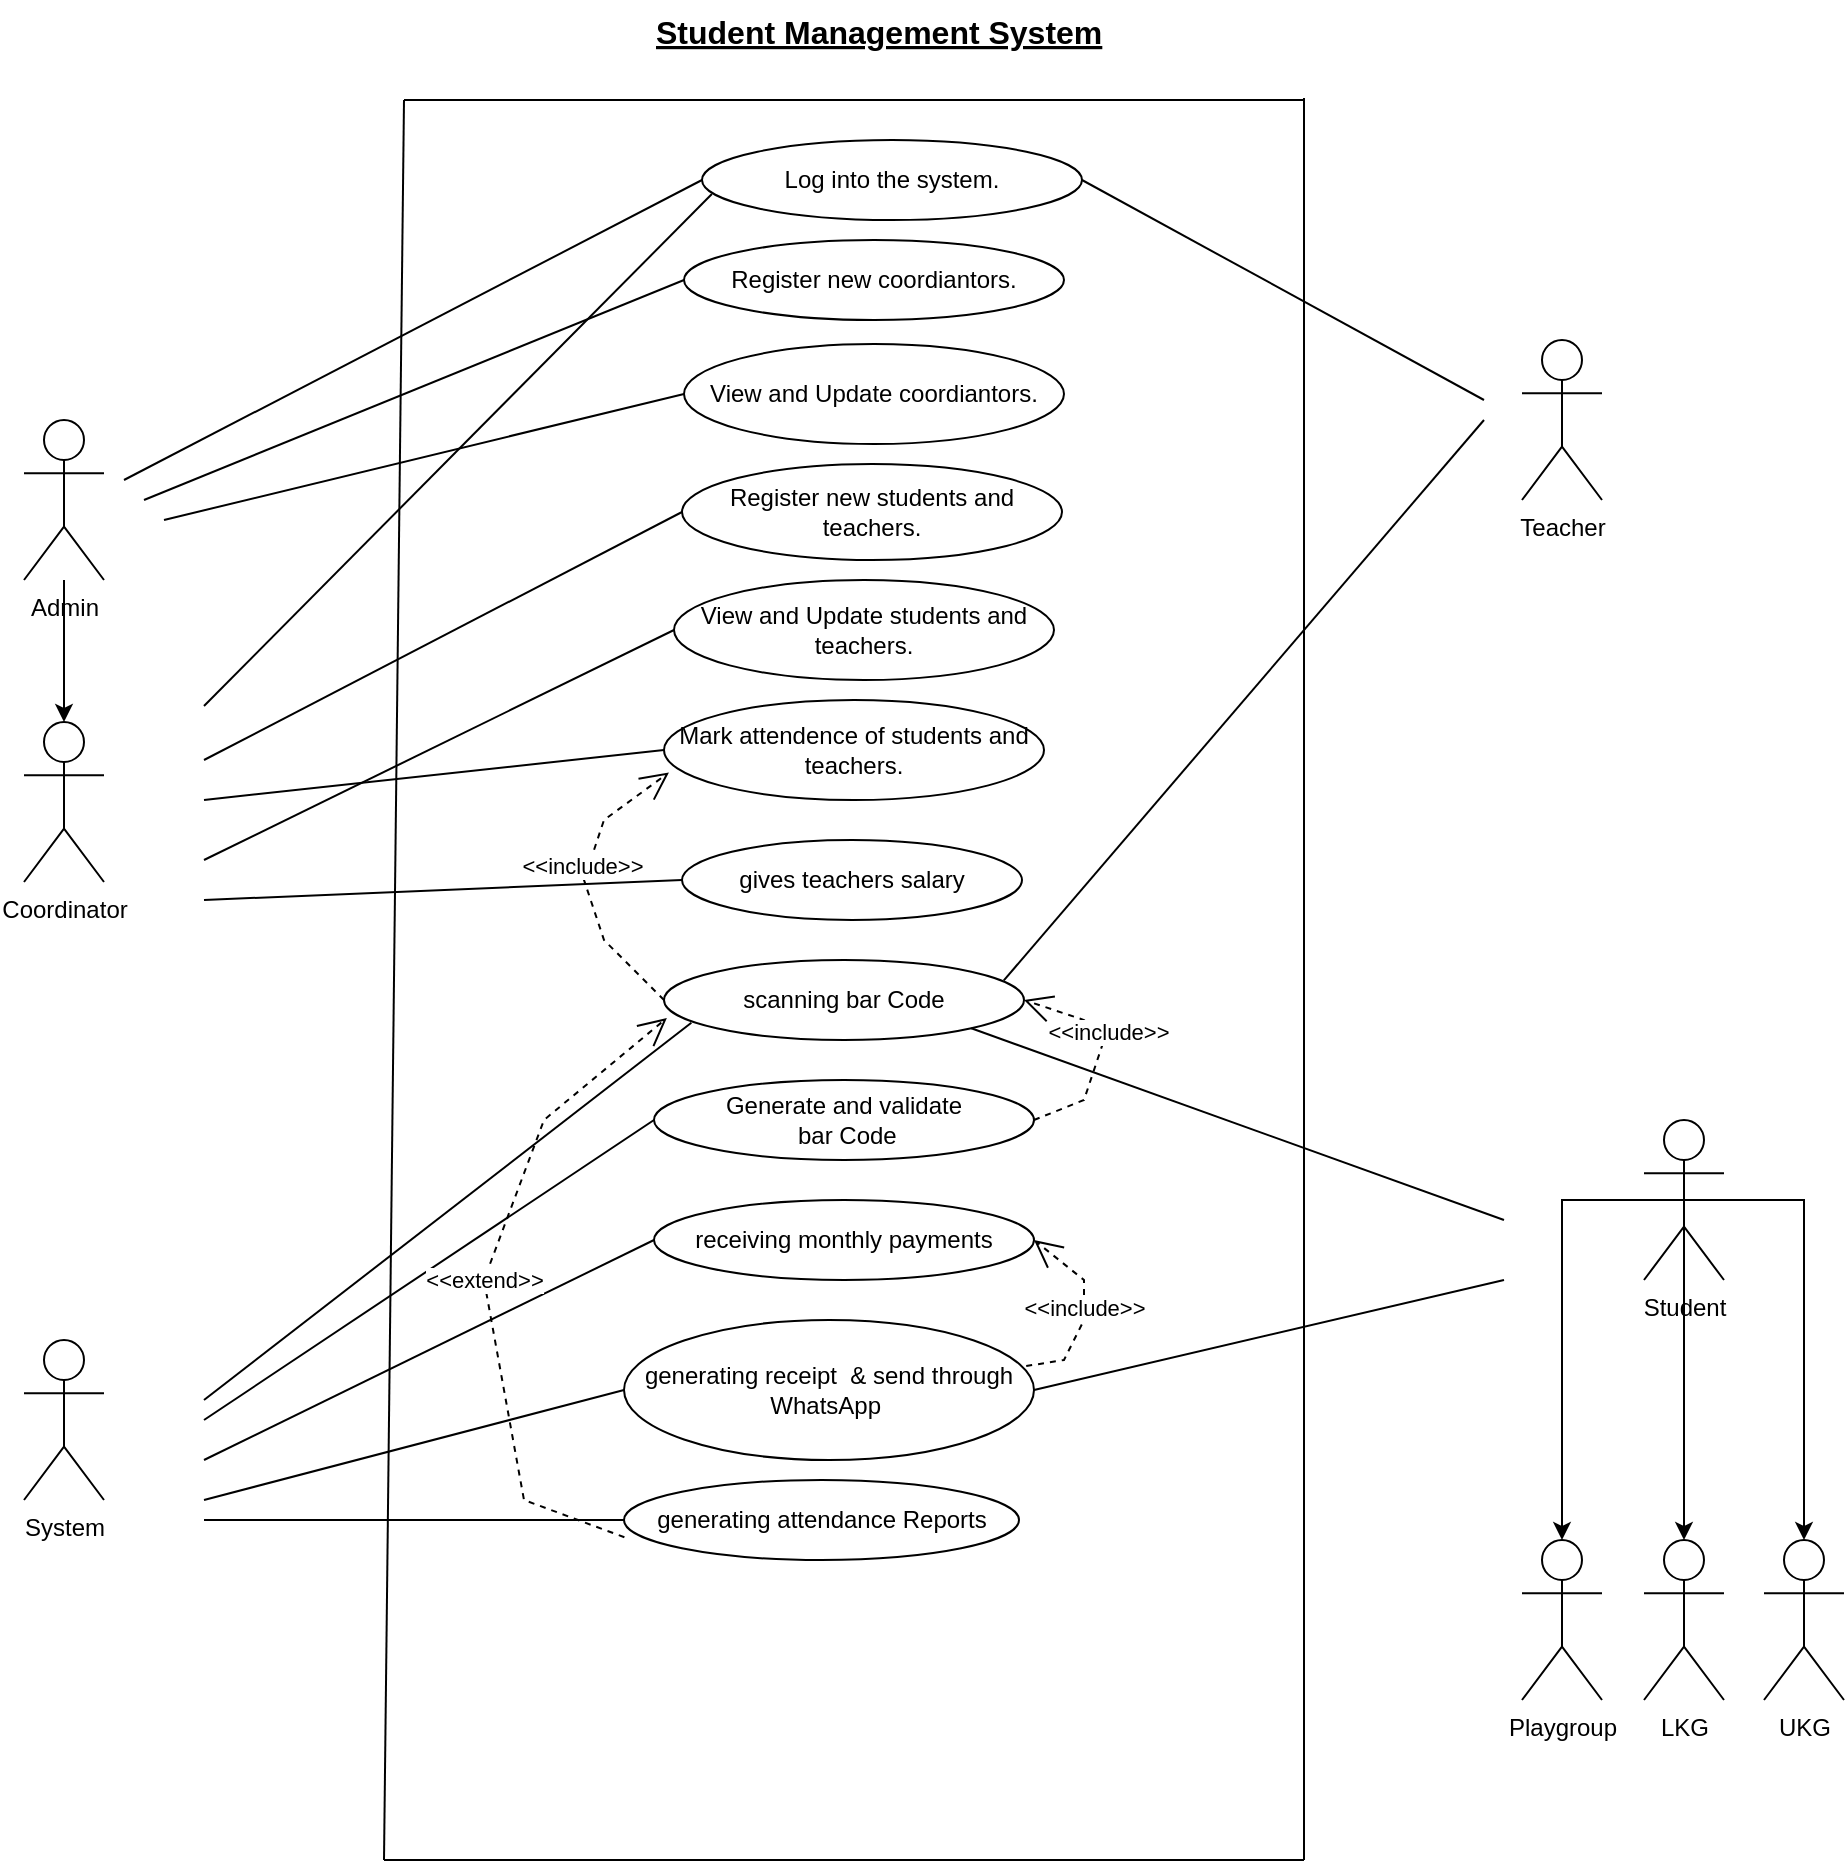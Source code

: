<mxfile version="20.8.23" type="github">
  <diagram name="Page-1" id="ubEjw9Soe5WlUHQYBvOu">
    <mxGraphModel dx="2140" dy="1673" grid="1" gridSize="10" guides="1" tooltips="1" connect="1" arrows="1" fold="1" page="1" pageScale="1" pageWidth="850" pageHeight="1100" math="0" shadow="0">
      <root>
        <mxCell id="0" />
        <mxCell id="1" parent="0" />
        <object label="Teacher" id="Pv28IN-DxyeYV7XUeNie-11">
          <mxCell style="shape=umlActor;verticalLabelPosition=bottom;verticalAlign=top;html=1;" parent="1" vertex="1">
            <mxGeometry x="739" y="-160" width="40" height="80" as="geometry" />
          </mxCell>
        </object>
        <mxCell id="c3HVRP4QYgYHFnV6ZERY-3" value="gives teachers salary" style="ellipse;whiteSpace=wrap;html=1;" parent="1" vertex="1">
          <mxGeometry x="319" y="90" width="170" height="40" as="geometry" />
        </mxCell>
        <mxCell id="c3HVRP4QYgYHFnV6ZERY-4" value="scanning bar Code" style="ellipse;whiteSpace=wrap;html=1;" parent="1" vertex="1">
          <mxGeometry x="310" y="150" width="180" height="40" as="geometry" />
        </mxCell>
        <mxCell id="c3HVRP4QYgYHFnV6ZERY-7" value="Generate and validate&lt;br&gt;&amp;nbsp;bar Code" style="ellipse;whiteSpace=wrap;html=1;" parent="1" vertex="1">
          <mxGeometry x="305" y="210" width="190" height="40" as="geometry" />
        </mxCell>
        <object label="System" id="c3HVRP4QYgYHFnV6ZERY-13">
          <mxCell style="shape=umlActor;verticalLabelPosition=bottom;verticalAlign=top;html=1;" parent="1" vertex="1">
            <mxGeometry x="-10" y="340" width="40" height="80" as="geometry" />
          </mxCell>
        </object>
        <mxCell id="c3HVRP4QYgYHFnV6ZERY-14" value="receiving monthly payments" style="ellipse;whiteSpace=wrap;html=1;" parent="1" vertex="1">
          <mxGeometry x="305" y="270" width="190" height="40" as="geometry" />
        </mxCell>
        <mxCell id="c3HVRP4QYgYHFnV6ZERY-16" value="" style="endArrow=none;html=1;rounded=0;" parent="1" edge="1">
          <mxGeometry width="50" height="50" relative="1" as="geometry">
            <mxPoint x="170" y="600" as="sourcePoint" />
            <mxPoint x="180" y="-280" as="targetPoint" />
          </mxGeometry>
        </mxCell>
        <mxCell id="c3HVRP4QYgYHFnV6ZERY-17" value="" style="endArrow=none;html=1;rounded=0;" parent="1" edge="1">
          <mxGeometry width="50" height="50" relative="1" as="geometry">
            <mxPoint x="630" y="600" as="sourcePoint" />
            <mxPoint x="630" y="-281" as="targetPoint" />
          </mxGeometry>
        </mxCell>
        <mxCell id="c3HVRP4QYgYHFnV6ZERY-18" value="" style="endArrow=none;html=1;rounded=0;entryX=0;entryY=0.5;entryDx=0;entryDy=0;" parent="1" target="c3HVRP4QYgYHFnV6ZERY-7" edge="1">
          <mxGeometry width="50" height="50" relative="1" as="geometry">
            <mxPoint x="80" y="380" as="sourcePoint" />
            <mxPoint x="210" y="420" as="targetPoint" />
          </mxGeometry>
        </mxCell>
        <mxCell id="c3HVRP4QYgYHFnV6ZERY-19" value="" style="endArrow=none;html=1;rounded=0;entryX=0;entryY=0.5;entryDx=0;entryDy=0;" parent="1" target="c3HVRP4QYgYHFnV6ZERY-14" edge="1">
          <mxGeometry width="50" height="50" relative="1" as="geometry">
            <mxPoint x="80" y="400" as="sourcePoint" />
            <mxPoint x="210" y="480" as="targetPoint" />
          </mxGeometry>
        </mxCell>
        <mxCell id="c3HVRP4QYgYHFnV6ZERY-27" value="" style="endArrow=none;html=1;rounded=0;exitX=1;exitY=1;exitDx=0;exitDy=0;" parent="1" source="c3HVRP4QYgYHFnV6ZERY-4" edge="1">
          <mxGeometry width="50" height="50" relative="1" as="geometry">
            <mxPoint x="520" y="220" as="sourcePoint" />
            <mxPoint x="730" y="280" as="targetPoint" />
          </mxGeometry>
        </mxCell>
        <mxCell id="WhDdKDSkJW6FN5Jh-hv0-1" style="edgeStyle=orthogonalEdgeStyle;rounded=0;orthogonalLoop=1;jettySize=auto;html=1;exitX=0.5;exitY=0.5;exitDx=0;exitDy=0;exitPerimeter=0;entryX=0.5;entryY=0;entryDx=0;entryDy=0;entryPerimeter=0;" parent="1" source="WhDdKDSkJW6FN5Jh-hv0-4" target="WhDdKDSkJW6FN5Jh-hv0-5" edge="1">
          <mxGeometry relative="1" as="geometry" />
        </mxCell>
        <mxCell id="WhDdKDSkJW6FN5Jh-hv0-2" style="edgeStyle=orthogonalEdgeStyle;rounded=0;orthogonalLoop=1;jettySize=auto;html=1;exitX=0.5;exitY=0.5;exitDx=0;exitDy=0;exitPerimeter=0;entryX=0.5;entryY=0;entryDx=0;entryDy=0;entryPerimeter=0;" parent="1" source="WhDdKDSkJW6FN5Jh-hv0-4" target="WhDdKDSkJW6FN5Jh-hv0-6" edge="1">
          <mxGeometry relative="1" as="geometry">
            <mxPoint x="820" y="430" as="targetPoint" />
          </mxGeometry>
        </mxCell>
        <mxCell id="WhDdKDSkJW6FN5Jh-hv0-3" style="edgeStyle=orthogonalEdgeStyle;rounded=0;orthogonalLoop=1;jettySize=auto;html=1;exitX=0.5;exitY=0.5;exitDx=0;exitDy=0;exitPerimeter=0;entryX=0.5;entryY=0;entryDx=0;entryDy=0;entryPerimeter=0;" parent="1" source="WhDdKDSkJW6FN5Jh-hv0-4" target="WhDdKDSkJW6FN5Jh-hv0-7" edge="1">
          <mxGeometry relative="1" as="geometry">
            <mxPoint x="870" y="430" as="targetPoint" />
          </mxGeometry>
        </mxCell>
        <object label="Student" id="WhDdKDSkJW6FN5Jh-hv0-4">
          <mxCell style="shape=umlActor;verticalLabelPosition=bottom;verticalAlign=top;html=1;" parent="1" vertex="1">
            <mxGeometry x="800" y="230" width="40" height="80" as="geometry" />
          </mxCell>
        </object>
        <object label="Playgroup" id="WhDdKDSkJW6FN5Jh-hv0-5">
          <mxCell style="shape=umlActor;verticalLabelPosition=bottom;verticalAlign=top;html=1;" parent="1" vertex="1">
            <mxGeometry x="739" y="440" width="40" height="80" as="geometry" />
          </mxCell>
        </object>
        <object label="LKG" id="WhDdKDSkJW6FN5Jh-hv0-6">
          <mxCell style="shape=umlActor;verticalLabelPosition=bottom;verticalAlign=top;html=1;" parent="1" vertex="1">
            <mxGeometry x="800" y="440" width="40" height="80" as="geometry" />
          </mxCell>
        </object>
        <object label="UKG" id="WhDdKDSkJW6FN5Jh-hv0-7">
          <mxCell style="shape=umlActor;verticalLabelPosition=bottom;verticalAlign=top;html=1;" parent="1" vertex="1">
            <mxGeometry x="860" y="440" width="40" height="80" as="geometry" />
          </mxCell>
        </object>
        <mxCell id="WhDdKDSkJW6FN5Jh-hv0-8" value="Log into the system." style="ellipse;whiteSpace=wrap;html=1;" parent="1" vertex="1">
          <mxGeometry x="329" y="-260" width="190" height="40" as="geometry" />
        </mxCell>
        <mxCell id="WhDdKDSkJW6FN5Jh-hv0-9" value="Register new students and teachers." style="ellipse;whiteSpace=wrap;html=1;" parent="1" vertex="1">
          <mxGeometry x="319" y="-98" width="190" height="48" as="geometry" />
        </mxCell>
        <mxCell id="WhDdKDSkJW6FN5Jh-hv0-11" value="Mark attendence of students and teachers." style="ellipse;whiteSpace=wrap;html=1;" parent="1" vertex="1">
          <mxGeometry x="310" y="20" width="190" height="50" as="geometry" />
        </mxCell>
        <mxCell id="WhDdKDSkJW6FN5Jh-hv0-13" value="View and Update students and teachers." style="ellipse;whiteSpace=wrap;html=1;" parent="1" vertex="1">
          <mxGeometry x="315" y="-40" width="190" height="50" as="geometry" />
        </mxCell>
        <mxCell id="7xUlFl-p-RULqjD4C0kn-6" value="" style="endArrow=none;html=1;rounded=0;entryX=0;entryY=0.5;entryDx=0;entryDy=0;" parent="1" target="WhDdKDSkJW6FN5Jh-hv0-8" edge="1">
          <mxGeometry width="50" height="50" relative="1" as="geometry">
            <mxPoint x="40" y="-90" as="sourcePoint" />
            <mxPoint x="300" y="-120" as="targetPoint" />
          </mxGeometry>
        </mxCell>
        <mxCell id="7xUlFl-p-RULqjD4C0kn-7" value="" style="endArrow=none;html=1;rounded=0;entryX=0;entryY=0.5;entryDx=0;entryDy=0;" parent="1" target="WhDdKDSkJW6FN5Jh-hv0-9" edge="1">
          <mxGeometry width="50" height="50" relative="1" as="geometry">
            <mxPoint x="80" y="50" as="sourcePoint" />
            <mxPoint x="330" y="-120" as="targetPoint" />
          </mxGeometry>
        </mxCell>
        <mxCell id="7xUlFl-p-RULqjD4C0kn-8" value="" style="endArrow=none;html=1;rounded=0;entryX=0;entryY=0.5;entryDx=0;entryDy=0;" parent="1" target="WhDdKDSkJW6FN5Jh-hv0-11" edge="1">
          <mxGeometry width="50" height="50" relative="1" as="geometry">
            <mxPoint x="80" y="70" as="sourcePoint" />
            <mxPoint x="319" y="-30" as="targetPoint" />
          </mxGeometry>
        </mxCell>
        <mxCell id="7xUlFl-p-RULqjD4C0kn-11" value="" style="endArrow=none;html=1;rounded=0;entryX=0;entryY=0.5;entryDx=0;entryDy=0;" parent="1" target="WhDdKDSkJW6FN5Jh-hv0-13" edge="1">
          <mxGeometry width="50" height="50" relative="1" as="geometry">
            <mxPoint x="80" y="100" as="sourcePoint" />
            <mxPoint x="310" y="130" as="targetPoint" />
          </mxGeometry>
        </mxCell>
        <mxCell id="7xUlFl-p-RULqjD4C0kn-13" value="" style="endArrow=none;html=1;rounded=0;entryX=0;entryY=0.5;entryDx=0;entryDy=0;" parent="1" target="c3HVRP4QYgYHFnV6ZERY-3" edge="1">
          <mxGeometry width="50" height="50" relative="1" as="geometry">
            <mxPoint x="80" y="120" as="sourcePoint" />
            <mxPoint x="359" y="83" as="targetPoint" />
          </mxGeometry>
        </mxCell>
        <mxCell id="7xUlFl-p-RULqjD4C0kn-15" value="" style="endArrow=none;html=1;rounded=0;entryX=0.076;entryY=0.785;entryDx=0;entryDy=0;entryPerimeter=0;" parent="1" target="c3HVRP4QYgYHFnV6ZERY-4" edge="1">
          <mxGeometry width="50" height="50" relative="1" as="geometry">
            <mxPoint x="80" y="370" as="sourcePoint" />
            <mxPoint x="319" y="288" as="targetPoint" />
          </mxGeometry>
        </mxCell>
        <mxCell id="6EaZuIgObcY7H1KyTf7o-1" value="" style="endArrow=none;html=1;rounded=0;exitX=0.944;exitY=0.255;exitDx=0;exitDy=0;exitPerimeter=0;" parent="1" source="c3HVRP4QYgYHFnV6ZERY-4" edge="1">
          <mxGeometry width="50" height="50" relative="1" as="geometry">
            <mxPoint x="510" y="288" as="sourcePoint" />
            <mxPoint x="720" y="-120" as="targetPoint" />
          </mxGeometry>
        </mxCell>
        <object label="Coordinator" id="8jlHhbLGYUdn-NlP1jrM-7">
          <mxCell style="shape=umlActor;verticalLabelPosition=bottom;verticalAlign=top;html=1;" parent="1" vertex="1">
            <mxGeometry x="-10" y="31" width="40" height="80" as="geometry" />
          </mxCell>
        </object>
        <mxCell id="8jlHhbLGYUdn-NlP1jrM-13" value="&amp;lt;&amp;lt;include&amp;gt;&amp;gt;" style="endArrow=open;endSize=12;dashed=1;html=1;rounded=0;entryX=0.013;entryY=0.725;entryDx=0;entryDy=0;entryPerimeter=0;exitX=0;exitY=0.5;exitDx=0;exitDy=0;" parent="1" source="c3HVRP4QYgYHFnV6ZERY-4" target="WhDdKDSkJW6FN5Jh-hv0-11" edge="1">
          <mxGeometry x="0.099" y="3" width="160" relative="1" as="geometry">
            <mxPoint x="312" y="250" as="sourcePoint" />
            <mxPoint x="330" y="50" as="targetPoint" />
            <Array as="points">
              <mxPoint x="280" y="140" />
              <mxPoint x="270" y="110" />
              <mxPoint x="280" y="80" />
            </Array>
            <mxPoint as="offset" />
          </mxGeometry>
        </mxCell>
        <mxCell id="8jlHhbLGYUdn-NlP1jrM-17" value="generating receipt&amp;nbsp; &amp;amp; send through WhatsApp&amp;nbsp;" style="ellipse;whiteSpace=wrap;html=1;" parent="1" vertex="1">
          <mxGeometry x="290" y="330" width="205" height="70" as="geometry" />
        </mxCell>
        <mxCell id="8jlHhbLGYUdn-NlP1jrM-18" value="" style="endArrow=none;html=1;rounded=0;entryX=0;entryY=0.5;entryDx=0;entryDy=0;" parent="1" target="8jlHhbLGYUdn-NlP1jrM-17" edge="1">
          <mxGeometry width="50" height="50" relative="1" as="geometry">
            <mxPoint x="80" y="420" as="sourcePoint" />
            <mxPoint x="329" y="472" as="targetPoint" />
          </mxGeometry>
        </mxCell>
        <mxCell id="8jlHhbLGYUdn-NlP1jrM-19" value="" style="endArrow=none;html=1;rounded=0;exitX=1;exitY=0.5;exitDx=0;exitDy=0;" parent="1" edge="1" source="8jlHhbLGYUdn-NlP1jrM-17">
          <mxGeometry width="50" height="50" relative="1" as="geometry">
            <mxPoint x="500" y="408" as="sourcePoint" />
            <mxPoint x="730" y="310" as="targetPoint" />
          </mxGeometry>
        </mxCell>
        <mxCell id="8jlHhbLGYUdn-NlP1jrM-22" value="&amp;lt;&amp;lt;include&amp;gt;&amp;gt;" style="endArrow=open;endSize=12;dashed=1;html=1;rounded=0;entryX=1;entryY=0.5;entryDx=0;entryDy=0;exitX=0.981;exitY=0.329;exitDx=0;exitDy=0;exitPerimeter=0;" parent="1" source="8jlHhbLGYUdn-NlP1jrM-17" target="c3HVRP4QYgYHFnV6ZERY-14" edge="1">
          <mxGeometry width="160" relative="1" as="geometry">
            <mxPoint x="492" y="420" as="sourcePoint" />
            <mxPoint x="669" y="509.5" as="targetPoint" />
            <Array as="points">
              <mxPoint x="510" y="350" />
              <mxPoint x="520" y="330" />
              <mxPoint x="520" y="310" />
            </Array>
          </mxGeometry>
        </mxCell>
        <mxCell id="8jlHhbLGYUdn-NlP1jrM-23" value="generating attendance Reports" style="ellipse;whiteSpace=wrap;html=1;" parent="1" vertex="1">
          <mxGeometry x="290" y="410" width="197.5" height="40" as="geometry" />
        </mxCell>
        <mxCell id="8jlHhbLGYUdn-NlP1jrM-24" value="" style="endArrow=none;html=1;rounded=0;entryX=0;entryY=0.5;entryDx=0;entryDy=0;" parent="1" target="8jlHhbLGYUdn-NlP1jrM-23" edge="1">
          <mxGeometry width="50" height="50" relative="1" as="geometry">
            <mxPoint x="80" y="430" as="sourcePoint" />
            <mxPoint x="329" y="520" as="targetPoint" />
          </mxGeometry>
        </mxCell>
        <mxCell id="8jlHhbLGYUdn-NlP1jrM-25" value="&amp;lt;&amp;lt;extend&amp;gt;&amp;gt;" style="endArrow=open;endSize=12;dashed=1;html=1;rounded=0;entryX=0.008;entryY=0.725;entryDx=0;entryDy=0;entryPerimeter=0;exitX=0.001;exitY=0.715;exitDx=0;exitDy=0;exitPerimeter=0;" parent="1" source="8jlHhbLGYUdn-NlP1jrM-23" target="c3HVRP4QYgYHFnV6ZERY-4" edge="1">
          <mxGeometry width="160" relative="1" as="geometry">
            <mxPoint x="319" y="549" as="sourcePoint" />
            <mxPoint x="479" y="549" as="targetPoint" />
            <Array as="points">
              <mxPoint x="240" y="420" />
              <mxPoint x="220" y="310" />
              <mxPoint x="250" y="230" />
            </Array>
          </mxGeometry>
        </mxCell>
        <mxCell id="-VERX3WkLic2M4nL2lEt-1" value="&amp;lt;&amp;lt;include&amp;gt;&amp;gt;" style="endArrow=open;endSize=12;dashed=1;html=1;rounded=0;entryX=1;entryY=0.5;entryDx=0;entryDy=0;exitX=1;exitY=0.5;exitDx=0;exitDy=0;" parent="1" source="c3HVRP4QYgYHFnV6ZERY-7" target="c3HVRP4QYgYHFnV6ZERY-4" edge="1">
          <mxGeometry x="0.146" y="-4" width="160" relative="1" as="geometry">
            <mxPoint x="510" y="380" as="sourcePoint" />
            <mxPoint x="490" y="270" as="targetPoint" />
            <Array as="points">
              <mxPoint x="520" y="220" />
              <mxPoint x="530" y="190" />
              <mxPoint x="520" y="180" />
            </Array>
            <mxPoint as="offset" />
          </mxGeometry>
        </mxCell>
        <mxCell id="y69stodOiOF1RWaEoGf6-2" value="" style="edgeStyle=orthogonalEdgeStyle;rounded=0;orthogonalLoop=1;jettySize=auto;html=1;" parent="1" source="y69stodOiOF1RWaEoGf6-1" target="8jlHhbLGYUdn-NlP1jrM-7" edge="1">
          <mxGeometry relative="1" as="geometry" />
        </mxCell>
        <object label="Admin" id="y69stodOiOF1RWaEoGf6-1">
          <mxCell style="shape=umlActor;verticalLabelPosition=bottom;verticalAlign=top;html=1;" parent="1" vertex="1">
            <mxGeometry x="-10" y="-120" width="40" height="80" as="geometry" />
          </mxCell>
        </object>
        <mxCell id="y69stodOiOF1RWaEoGf6-4" value="Register new coordiantors." style="ellipse;whiteSpace=wrap;html=1;" parent="1" vertex="1">
          <mxGeometry x="320" y="-210" width="190" height="40" as="geometry" />
        </mxCell>
        <mxCell id="y69stodOiOF1RWaEoGf6-5" value="" style="endArrow=none;html=1;rounded=0;entryX=0;entryY=0.5;entryDx=0;entryDy=0;" parent="1" target="y69stodOiOF1RWaEoGf6-4" edge="1">
          <mxGeometry width="50" height="50" relative="1" as="geometry">
            <mxPoint x="50" y="-80" as="sourcePoint" />
            <mxPoint x="330" y="-250" as="targetPoint" />
          </mxGeometry>
        </mxCell>
        <mxCell id="y69stodOiOF1RWaEoGf6-6" value="View and Update coordiantors." style="ellipse;whiteSpace=wrap;html=1;" parent="1" vertex="1">
          <mxGeometry x="320" y="-158" width="190" height="50" as="geometry" />
        </mxCell>
        <mxCell id="y69stodOiOF1RWaEoGf6-9" value="" style="endArrow=none;html=1;rounded=0;entryX=0;entryY=0.5;entryDx=0;entryDy=0;" parent="1" target="y69stodOiOF1RWaEoGf6-6" edge="1">
          <mxGeometry width="50" height="50" relative="1" as="geometry">
            <mxPoint x="60" y="-70" as="sourcePoint" />
            <mxPoint x="330" y="-190" as="targetPoint" />
          </mxGeometry>
        </mxCell>
        <mxCell id="RuGUEuUdeiehYVYY_9XW-3" value="" style="endArrow=none;html=1;rounded=0;entryX=0.026;entryY=0.675;entryDx=0;entryDy=0;entryPerimeter=0;" parent="1" target="WhDdKDSkJW6FN5Jh-hv0-8" edge="1">
          <mxGeometry width="50" height="50" relative="1" as="geometry">
            <mxPoint x="80" y="23" as="sourcePoint" />
            <mxPoint x="360" y="-137" as="targetPoint" />
          </mxGeometry>
        </mxCell>
        <mxCell id="RuGUEuUdeiehYVYY_9XW-4" value="Student Management System" style="text;strokeColor=none;fillColor=none;spacingLeft=4;spacingRight=4;overflow=hidden;rotatable=0;points=[[0,0.5],[1,0.5]];portConstraint=eastwest;fontSize=16;fontStyle=5" parent="1" vertex="1">
          <mxGeometry x="300" y="-330" width="250" height="30" as="geometry" />
        </mxCell>
        <mxCell id="RuGUEuUdeiehYVYY_9XW-5" value="" style="endArrow=none;html=1;rounded=0;" parent="1" edge="1">
          <mxGeometry relative="1" as="geometry">
            <mxPoint x="180" y="-280" as="sourcePoint" />
            <mxPoint x="630" y="-280" as="targetPoint" />
          </mxGeometry>
        </mxCell>
        <mxCell id="RuGUEuUdeiehYVYY_9XW-7" value="" style="endArrow=none;html=1;rounded=0;" parent="1" edge="1">
          <mxGeometry relative="1" as="geometry">
            <mxPoint x="170" y="600" as="sourcePoint" />
            <mxPoint x="630" y="600" as="targetPoint" />
          </mxGeometry>
        </mxCell>
        <mxCell id="DtH-T5ygPQCJHOaNmv-f-1" value="" style="endArrow=none;html=1;rounded=0;exitX=1;exitY=0.5;exitDx=0;exitDy=0;" parent="1" source="WhDdKDSkJW6FN5Jh-hv0-8" edge="1">
          <mxGeometry width="50" height="50" relative="1" as="geometry">
            <mxPoint x="490" y="282.5" as="sourcePoint" />
            <mxPoint x="720" y="-130" as="targetPoint" />
          </mxGeometry>
        </mxCell>
      </root>
    </mxGraphModel>
  </diagram>
</mxfile>

